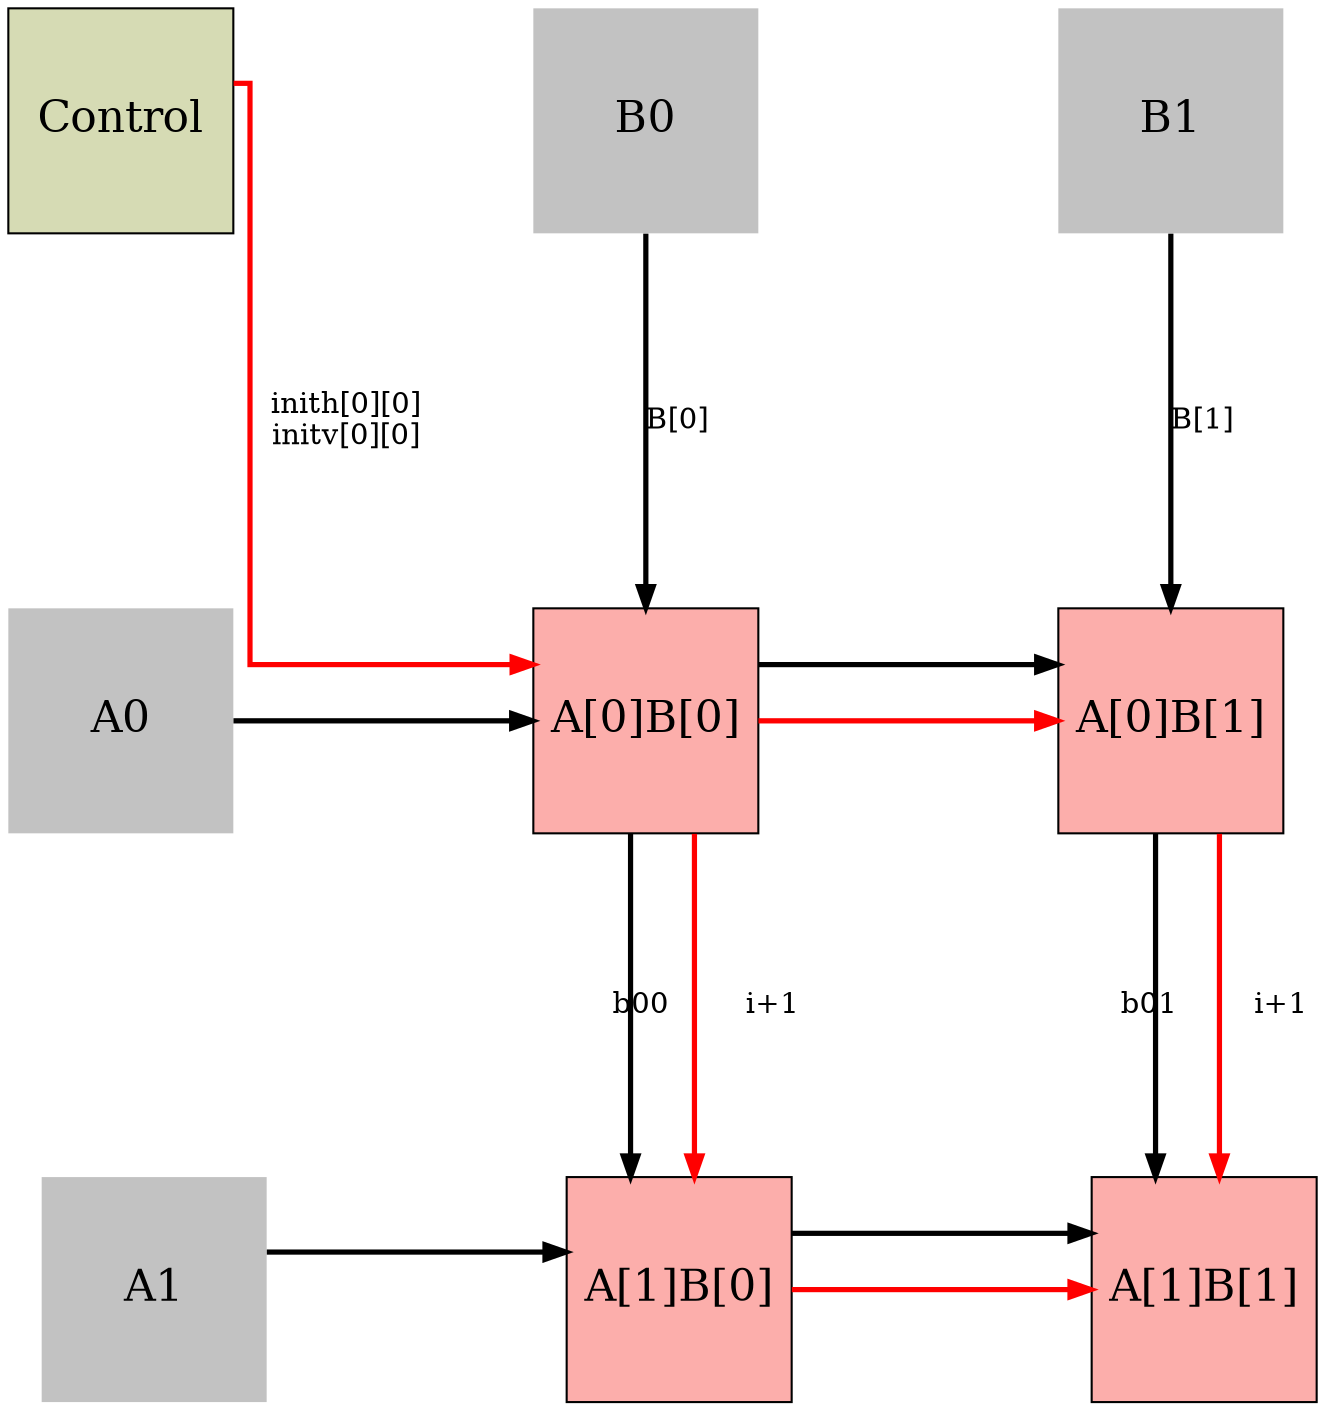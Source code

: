 // apt-get install graphviz
// dot -Tpdf lab3.dot > lab3.pdf
digraph lab3 {
  splines=ortho
  edge [minlen=4,penwidth=2.5];
  node [fixedsize=true, width=1.5, height=1.5, shape = square, style="filled",
       fillcolor="#F9706B90", fontsize=21]; PE00 PE01 PE10 PE11;
  node [fixedsize=true, width=1.5, height=1.5, shape = square, style="filled",
       fillcolor="#D6DBB4", fontsize=21]; Z;
  node [fixedsize=true, width=1.5, height=1.5, shape = square, style="filled",
       fillcolor="#99999999",color="#00000000", penwidth=2.5, fontsize=21]; A0 A1 B0 B1;
  // layout hints
  // connections
  Z [label="Control"]; // dummy node
  PE00 [label="A[0]B[0]"];
  PE01 [label="A[0]B[1]"];
  PE10 [label="A[1]B[0]"];
  PE11 [label="A[1]B[1]"];
  A0 -> PE00 [label = "A[0]" ];
  A1 -> PE10 [label = "A[1]" ];
  B0 -> PE00 [label = "B[0]" ];
  B1 -> PE01 [label = "B[1]" ];
  PE00 -> PE01 [ label = "a00" ];
  PE00 -> PE10 [ label = "b00" ];
  PE01 -> PE11 [ label = "b01" ];
  PE10 -> PE11 [ label = "a10" ];
  Z -> PE00 [label="inith[0][0]\ninitv[0][0]", color="red"];
  //Z -> PE00 [label="inith[0][0]", color="red"];
  //Z -> PE00 [label="initv[0][0]", color="red"];
  PE00 -> PE01 [ label = "j+1", color="red" ];
  PE00 -> PE10 [ label = "i+1", color="red" ];
  PE10 -> PE11 [ label = "j+1", color="red" ];
  PE01 -> PE11 [ label = "i+1", color="red" ];
  {rank=same; A0 -> PE00 -> PE01 [style=invis,minlen=4]}
  {rank=same; A1 -> PE10 -> PE11 [style=invis,minlen=4]}
  {rank=same; Z -> B0 -> B1 [style=invis]}
}
